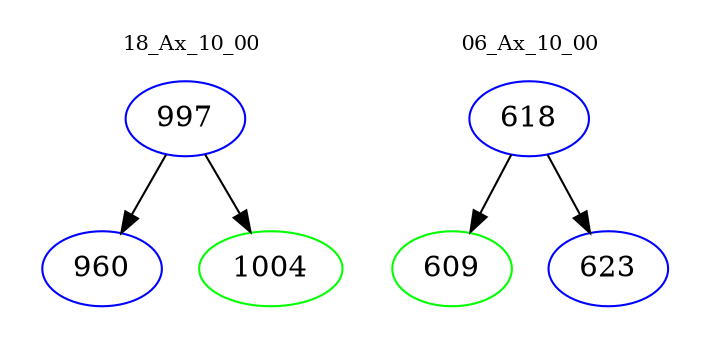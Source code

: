 digraph{
subgraph cluster_0 {
color = white
label = "18_Ax_10_00";
fontsize=10;
T0_997 [label="997", color="blue"]
T0_997 -> T0_960 [color="black"]
T0_960 [label="960", color="blue"]
T0_997 -> T0_1004 [color="black"]
T0_1004 [label="1004", color="green"]
}
subgraph cluster_1 {
color = white
label = "06_Ax_10_00";
fontsize=10;
T1_618 [label="618", color="blue"]
T1_618 -> T1_609 [color="black"]
T1_609 [label="609", color="green"]
T1_618 -> T1_623 [color="black"]
T1_623 [label="623", color="blue"]
}
}
